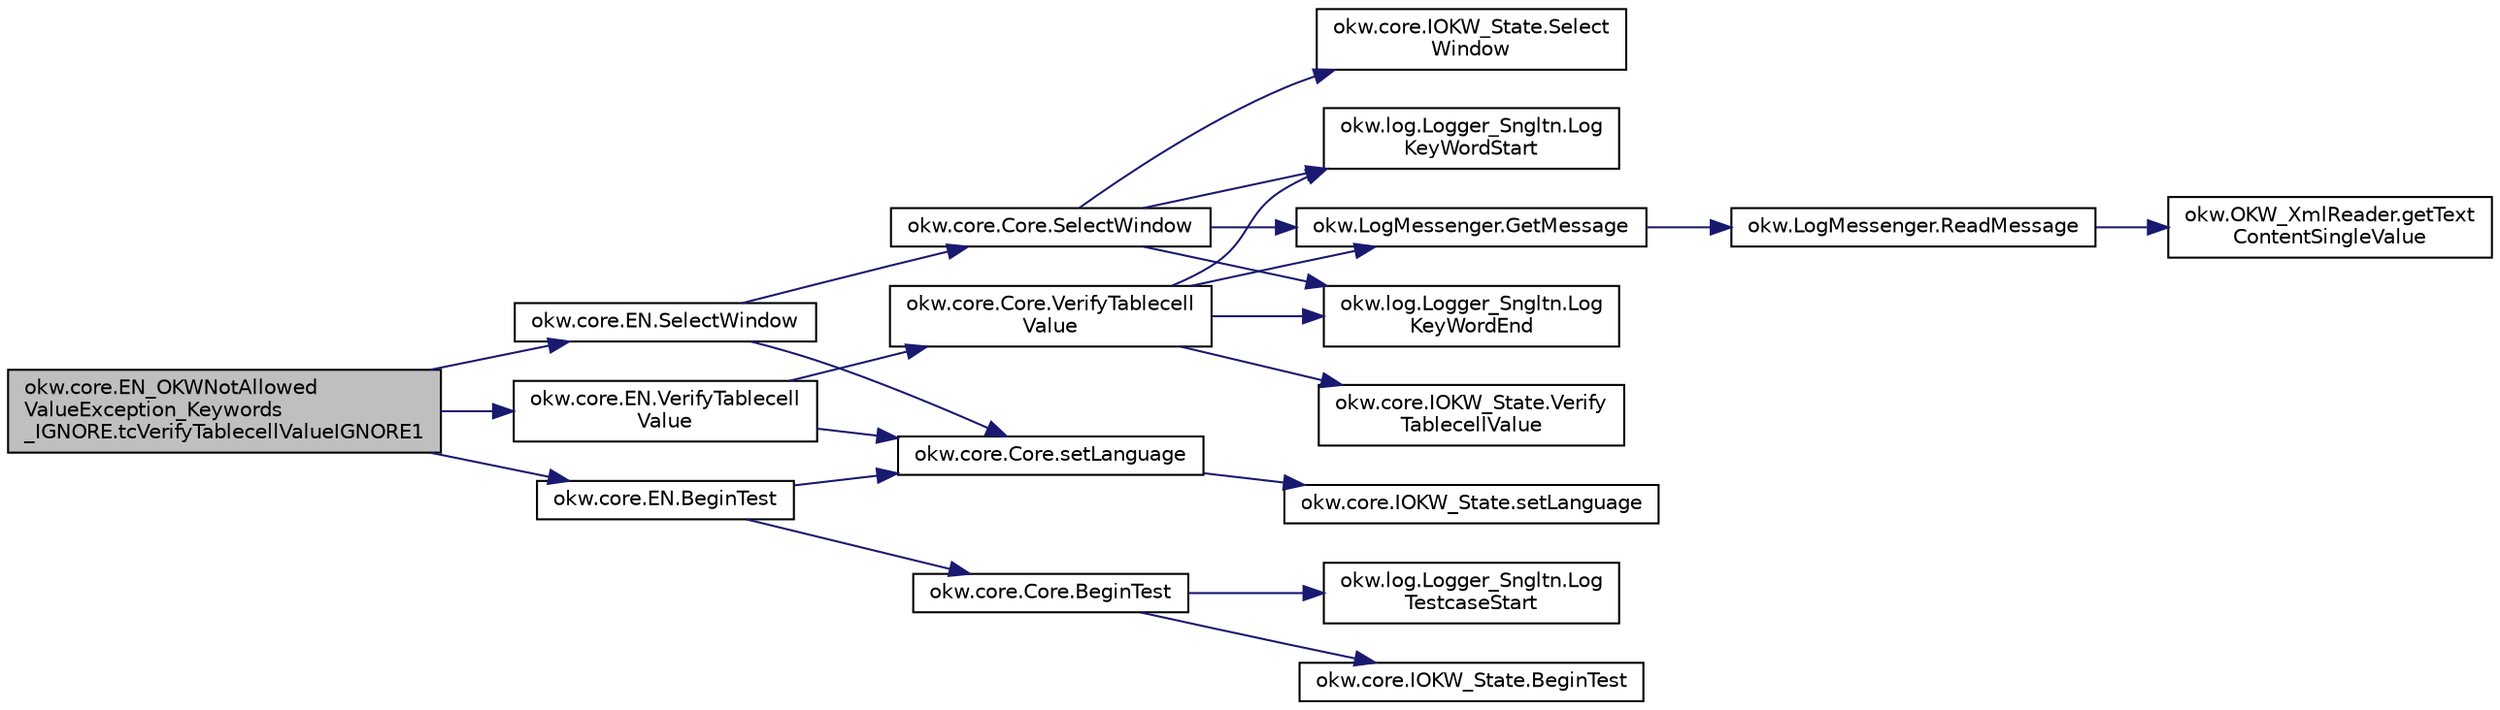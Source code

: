 digraph "okw.core.EN_OKWNotAllowedValueException_Keywords_IGNORE.tcVerifyTablecellValueIGNORE1"
{
 // INTERACTIVE_SVG=YES
 // LATEX_PDF_SIZE
  edge [fontname="Helvetica",fontsize="10",labelfontname="Helvetica",labelfontsize="10"];
  node [fontname="Helvetica",fontsize="10",shape=record];
  rankdir="LR";
  Node1315 [label="okw.core.EN_OKWNotAllowed\lValueException_Keywords\l_IGNORE.tcVerifyTablecellValueIGNORE1",height=0.2,width=0.4,color="black", fillcolor="grey75", style="filled", fontcolor="black",tooltip="Prüft ob \"${IGNORE} \" die Ausnahme okw.exceptions.OKWNotAllowedValueException auslöst."];
  Node1315 -> Node1316 [color="midnightblue",fontsize="10",style="solid",fontname="Helvetica"];
  Node1316 [label="okw.core.EN.BeginTest",height=0.2,width=0.4,color="black", fillcolor="white", style="filled",URL="$classokw_1_1core_1_1_e_n.html#aef613b0a3e6bb8a9623984db145cae69",tooltip="Markiert den Anfang eines neuen Testfalls."];
  Node1316 -> Node1317 [color="midnightblue",fontsize="10",style="solid",fontname="Helvetica"];
  Node1317 [label="okw.core.Core.setLanguage",height=0.2,width=0.4,color="black", fillcolor="white", style="filled",URL="$classokw_1_1core_1_1_core.html#ab4e0f723d27cb11c944ec4c82c426100",tooltip="Setzt die Sprache auf den gegebenen wert Language."];
  Node1317 -> Node1318 [color="midnightblue",fontsize="10",style="solid",fontname="Helvetica"];
  Node1318 [label="okw.core.IOKW_State.setLanguage",height=0.2,width=0.4,color="black", fillcolor="white", style="filled",URL="$interfaceokw_1_1core_1_1_i_o_k_w___state.html#a866baa0bde08a47418f54d63bdb56097",tooltip="Interne Methode zum setzen der Sprache für die sprachabhängigen Ausgaben der Dokumentation (Log)."];
  Node1316 -> Node1319 [color="midnightblue",fontsize="10",style="solid",fontname="Helvetica"];
  Node1319 [label="okw.core.Core.BeginTest",height=0.2,width=0.4,color="black", fillcolor="white", style="filled",URL="$classokw_1_1core_1_1_core.html#acfefe92468c9eb9e951846372726c4d8",tooltip="Markiert den Anfang eines neuen Testfalls."];
  Node1319 -> Node1320 [color="midnightblue",fontsize="10",style="solid",fontname="Helvetica"];
  Node1320 [label="okw.log.Logger_Sngltn.Log\lTestcaseStart",height=0.2,width=0.4,color="black", fillcolor="white", style="filled",URL="$classokw_1_1log_1_1_logger___sngltn.html#a60f4ad59db847ae61df928f9920f3deb",tooltip="Ausgabe des Testfalls."];
  Node1319 -> Node1321 [color="midnightblue",fontsize="10",style="solid",fontname="Helvetica"];
  Node1321 [label="okw.core.IOKW_State.BeginTest",height=0.2,width=0.4,color="black", fillcolor="white", style="filled",URL="$interfaceokw_1_1core_1_1_i_o_k_w___state.html#ae5480ddb1fc37eade5d899d335bc4b13",tooltip="Markiert den Anfang eines neuen Testfalls."];
  Node1315 -> Node1322 [color="midnightblue",fontsize="10",style="solid",fontname="Helvetica"];
  Node1322 [label="okw.core.EN.SelectWindow",height=0.2,width=0.4,color="black", fillcolor="white", style="filled",URL="$classokw_1_1core_1_1_e_n.html#a2b61c2b39a9cfdbdfd25fe0e3d43785b",tooltip="Setzt den Kontext auf das gegebene Fenster."];
  Node1322 -> Node1317 [color="midnightblue",fontsize="10",style="solid",fontname="Helvetica"];
  Node1322 -> Node1323 [color="midnightblue",fontsize="10",style="solid",fontname="Helvetica"];
  Node1323 [label="okw.core.Core.SelectWindow",height=0.2,width=0.4,color="black", fillcolor="white", style="filled",URL="$classokw_1_1core_1_1_core.html#a6a68660eb5e34965522896e2a5c48314",tooltip="Setzt den Kontext auf das gegebene Fenster."];
  Node1323 -> Node1324 [color="midnightblue",fontsize="10",style="solid",fontname="Helvetica"];
  Node1324 [label="okw.log.Logger_Sngltn.Log\lKeyWordStart",height=0.2,width=0.4,color="black", fillcolor="white", style="filled",URL="$classokw_1_1log_1_1_logger___sngltn.html#a70ec25e200e00ecefc544e8fd371d2ef",tooltip="Ausgabe eines Schlüsselwortes."];
  Node1323 -> Node1325 [color="midnightblue",fontsize="10",style="solid",fontname="Helvetica"];
  Node1325 [label="okw.LogMessenger.GetMessage",height=0.2,width=0.4,color="black", fillcolor="white", style="filled",URL="$classokw_1_1_log_messenger.html#af225d1f037d47b3b085175c09d78bdd2",tooltip="Holt die Log-Meldung für MethodeNmae/Textkey ohne weitere Parameter."];
  Node1325 -> Node1326 [color="midnightblue",fontsize="10",style="solid",fontname="Helvetica"];
  Node1326 [label="okw.LogMessenger.ReadMessage",height=0.2,width=0.4,color="black", fillcolor="white", style="filled",URL="$classokw_1_1_log_messenger.html#a530cd6ab82ec82a04206a2e976ec06e3",tooltip="Interne Kernfunktion holt die Log-Meldung mit Platzhaltern aus der XML-Datei."];
  Node1326 -> Node1327 [color="midnightblue",fontsize="10",style="solid",fontname="Helvetica"];
  Node1327 [label="okw.OKW_XmlReader.getText\lContentSingleValue",height=0.2,width=0.4,color="black", fillcolor="white", style="filled",URL="$classokw_1_1_o_k_w___xml_reader.html#ab920b5335a2e1429c14cc5f8e79f39eb",tooltip="Lies den TextContent eines Tag."];
  Node1323 -> Node1328 [color="midnightblue",fontsize="10",style="solid",fontname="Helvetica"];
  Node1328 [label="okw.core.IOKW_State.Select\lWindow",height=0.2,width=0.4,color="black", fillcolor="white", style="filled",URL="$interfaceokw_1_1core_1_1_i_o_k_w___state.html#ad4fc9610ed5b1176590a45b55e6ac7f0",tooltip="Setzt den Kontext auf das gegebene Fenster."];
  Node1323 -> Node1329 [color="midnightblue",fontsize="10",style="solid",fontname="Helvetica"];
  Node1329 [label="okw.log.Logger_Sngltn.Log\lKeyWordEnd",height=0.2,width=0.4,color="black", fillcolor="white", style="filled",URL="$classokw_1_1log_1_1_logger___sngltn.html#aa7d2da98631d21644da70c187f03155e",tooltip="LogKeyWordEnd:"];
  Node1315 -> Node1330 [color="midnightblue",fontsize="10",style="solid",fontname="Helvetica"];
  Node1330 [label="okw.core.EN.VerifyTablecell\lValue",height=0.2,width=0.4,color="black", fillcolor="white", style="filled",URL="$classokw_1_1core_1_1_e_n.html#a67331a9d3f88e0c7c8a593730683c2c6",tooltip="Vergleicht den Inhalt der gegebenen Tabellenzelle mit dem erwarteten Wert."];
  Node1330 -> Node1317 [color="midnightblue",fontsize="10",style="solid",fontname="Helvetica"];
  Node1330 -> Node1331 [color="midnightblue",fontsize="10",style="solid",fontname="Helvetica"];
  Node1331 [label="okw.core.Core.VerifyTablecell\lValue",height=0.2,width=0.4,color="black", fillcolor="white", style="filled",URL="$classokw_1_1core_1_1_core.html#ad15cc0817387e5b6db0ae8b11619226f",tooltip="Vergleicht den Inhalt der gegebenen Tabellenzelle mit dem erwarteten Wert."];
  Node1331 -> Node1324 [color="midnightblue",fontsize="10",style="solid",fontname="Helvetica"];
  Node1331 -> Node1325 [color="midnightblue",fontsize="10",style="solid",fontname="Helvetica"];
  Node1331 -> Node1332 [color="midnightblue",fontsize="10",style="solid",fontname="Helvetica"];
  Node1332 [label="okw.core.IOKW_State.Verify\lTablecellValue",height=0.2,width=0.4,color="black", fillcolor="white", style="filled",URL="$interfaceokw_1_1core_1_1_i_o_k_w___state.html#a08f78760818a6ad5c1fd14640de3d3b1",tooltip="Vergleicht den Inhalt der gegebenen Tabellenzelle mit dem erwarteten Wert."];
  Node1331 -> Node1329 [color="midnightblue",fontsize="10",style="solid",fontname="Helvetica"];
}
